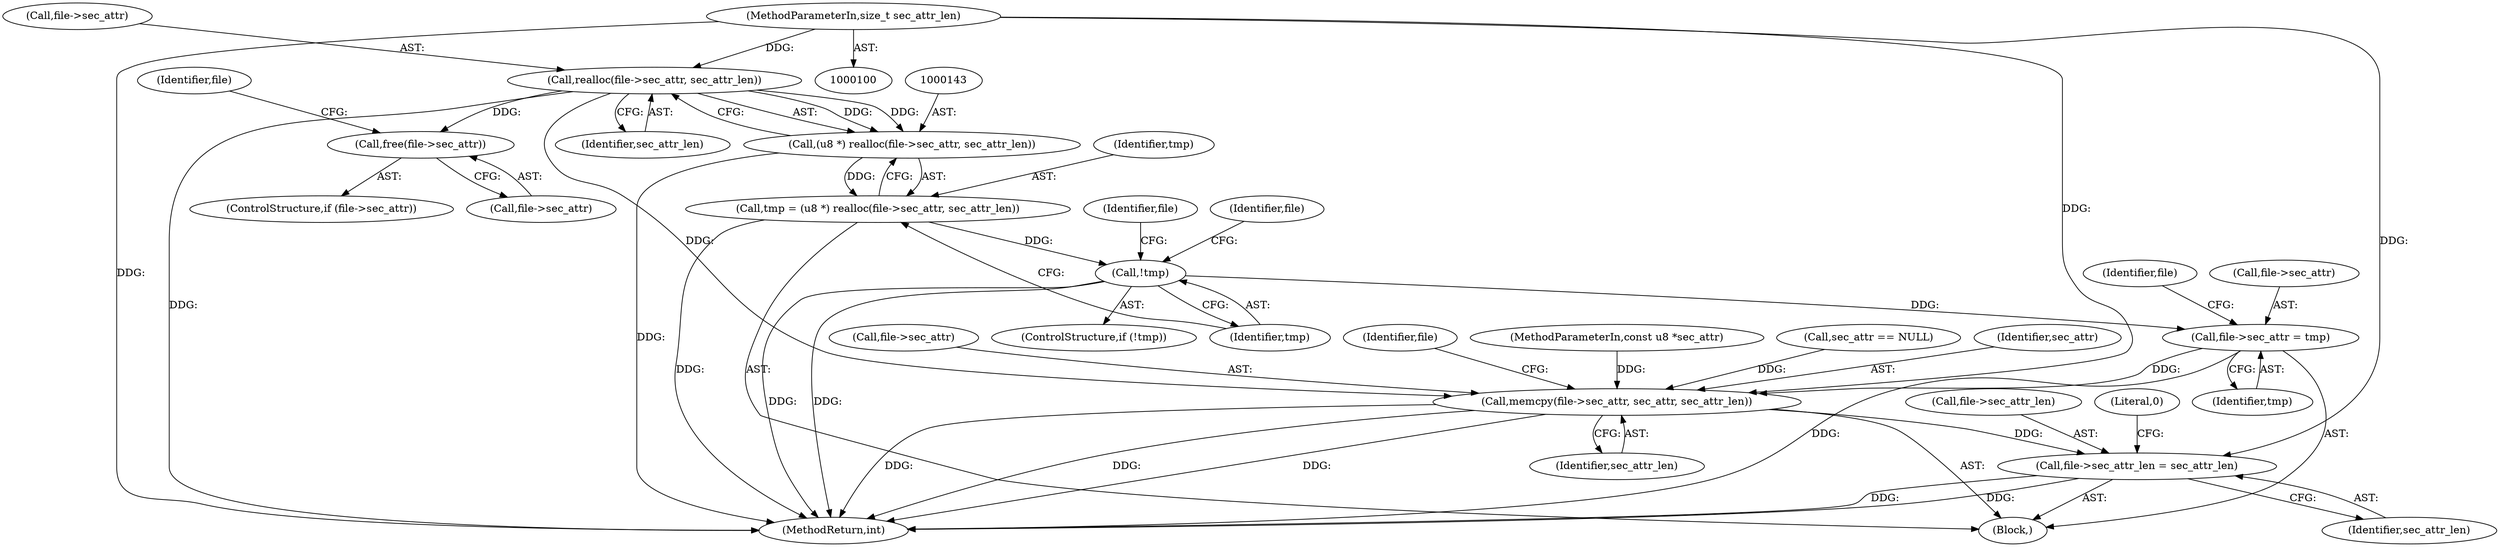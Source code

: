 digraph "0_OpenSC_360e95d45ac4123255a4c796db96337f332160ad#diff-d643a0fa169471dbf2912f4866dc49c5_7@API" {
"1000144" [label="(Call,realloc(file->sec_attr, sec_attr_len))"];
"1000103" [label="(MethodParameterIn,size_t sec_attr_len)"];
"1000142" [label="(Call,(u8 *) realloc(file->sec_attr, sec_attr_len))"];
"1000140" [label="(Call,tmp = (u8 *) realloc(file->sec_attr, sec_attr_len))"];
"1000150" [label="(Call,!tmp)"];
"1000173" [label="(Call,file->sec_attr = tmp)"];
"1000178" [label="(Call,memcpy(file->sec_attr, sec_attr, sec_attr_len))"];
"1000184" [label="(Call,file->sec_attr_len = sec_attr_len)"];
"1000157" [label="(Call,free(file->sec_attr))"];
"1000157" [label="(Call,free(file->sec_attr))"];
"1000175" [label="(Identifier,file)"];
"1000141" [label="(Identifier,tmp)"];
"1000180" [label="(Identifier,file)"];
"1000142" [label="(Call,(u8 *) realloc(file->sec_attr, sec_attr_len))"];
"1000140" [label="(Call,tmp = (u8 *) realloc(file->sec_attr, sec_attr_len))"];
"1000183" [label="(Identifier,sec_attr_len)"];
"1000153" [label="(ControlStructure,if (file->sec_attr))"];
"1000103" [label="(MethodParameterIn,size_t sec_attr_len)"];
"1000163" [label="(Identifier,file)"];
"1000173" [label="(Call,file->sec_attr = tmp)"];
"1000155" [label="(Identifier,file)"];
"1000186" [label="(Identifier,file)"];
"1000177" [label="(Identifier,tmp)"];
"1000150" [label="(Call,!tmp)"];
"1000151" [label="(Identifier,tmp)"];
"1000174" [label="(Call,file->sec_attr)"];
"1000185" [label="(Call,file->sec_attr_len)"];
"1000145" [label="(Call,file->sec_attr)"];
"1000149" [label="(ControlStructure,if (!tmp))"];
"1000184" [label="(Call,file->sec_attr_len = sec_attr_len)"];
"1000104" [label="(Block,)"];
"1000102" [label="(MethodParameterIn,const u8 *sec_attr)"];
"1000178" [label="(Call,memcpy(file->sec_attr, sec_attr, sec_attr_len))"];
"1000158" [label="(Call,file->sec_attr)"];
"1000148" [label="(Identifier,sec_attr_len)"];
"1000191" [label="(MethodReturn,int)"];
"1000114" [label="(Call,sec_attr == NULL)"];
"1000188" [label="(Identifier,sec_attr_len)"];
"1000182" [label="(Identifier,sec_attr)"];
"1000179" [label="(Call,file->sec_attr)"];
"1000190" [label="(Literal,0)"];
"1000144" [label="(Call,realloc(file->sec_attr, sec_attr_len))"];
"1000144" -> "1000142"  [label="AST: "];
"1000144" -> "1000148"  [label="CFG: "];
"1000145" -> "1000144"  [label="AST: "];
"1000148" -> "1000144"  [label="AST: "];
"1000142" -> "1000144"  [label="CFG: "];
"1000144" -> "1000191"  [label="DDG: "];
"1000144" -> "1000142"  [label="DDG: "];
"1000144" -> "1000142"  [label="DDG: "];
"1000103" -> "1000144"  [label="DDG: "];
"1000144" -> "1000157"  [label="DDG: "];
"1000144" -> "1000178"  [label="DDG: "];
"1000103" -> "1000100"  [label="AST: "];
"1000103" -> "1000191"  [label="DDG: "];
"1000103" -> "1000178"  [label="DDG: "];
"1000103" -> "1000184"  [label="DDG: "];
"1000142" -> "1000140"  [label="AST: "];
"1000143" -> "1000142"  [label="AST: "];
"1000140" -> "1000142"  [label="CFG: "];
"1000142" -> "1000191"  [label="DDG: "];
"1000142" -> "1000140"  [label="DDG: "];
"1000140" -> "1000104"  [label="AST: "];
"1000141" -> "1000140"  [label="AST: "];
"1000151" -> "1000140"  [label="CFG: "];
"1000140" -> "1000191"  [label="DDG: "];
"1000140" -> "1000150"  [label="DDG: "];
"1000150" -> "1000149"  [label="AST: "];
"1000150" -> "1000151"  [label="CFG: "];
"1000151" -> "1000150"  [label="AST: "];
"1000155" -> "1000150"  [label="CFG: "];
"1000175" -> "1000150"  [label="CFG: "];
"1000150" -> "1000191"  [label="DDG: "];
"1000150" -> "1000191"  [label="DDG: "];
"1000150" -> "1000173"  [label="DDG: "];
"1000173" -> "1000104"  [label="AST: "];
"1000173" -> "1000177"  [label="CFG: "];
"1000174" -> "1000173"  [label="AST: "];
"1000177" -> "1000173"  [label="AST: "];
"1000180" -> "1000173"  [label="CFG: "];
"1000173" -> "1000191"  [label="DDG: "];
"1000173" -> "1000178"  [label="DDG: "];
"1000178" -> "1000104"  [label="AST: "];
"1000178" -> "1000183"  [label="CFG: "];
"1000179" -> "1000178"  [label="AST: "];
"1000182" -> "1000178"  [label="AST: "];
"1000183" -> "1000178"  [label="AST: "];
"1000186" -> "1000178"  [label="CFG: "];
"1000178" -> "1000191"  [label="DDG: "];
"1000178" -> "1000191"  [label="DDG: "];
"1000178" -> "1000191"  [label="DDG: "];
"1000114" -> "1000178"  [label="DDG: "];
"1000102" -> "1000178"  [label="DDG: "];
"1000178" -> "1000184"  [label="DDG: "];
"1000184" -> "1000104"  [label="AST: "];
"1000184" -> "1000188"  [label="CFG: "];
"1000185" -> "1000184"  [label="AST: "];
"1000188" -> "1000184"  [label="AST: "];
"1000190" -> "1000184"  [label="CFG: "];
"1000184" -> "1000191"  [label="DDG: "];
"1000184" -> "1000191"  [label="DDG: "];
"1000157" -> "1000153"  [label="AST: "];
"1000157" -> "1000158"  [label="CFG: "];
"1000158" -> "1000157"  [label="AST: "];
"1000163" -> "1000157"  [label="CFG: "];
}
